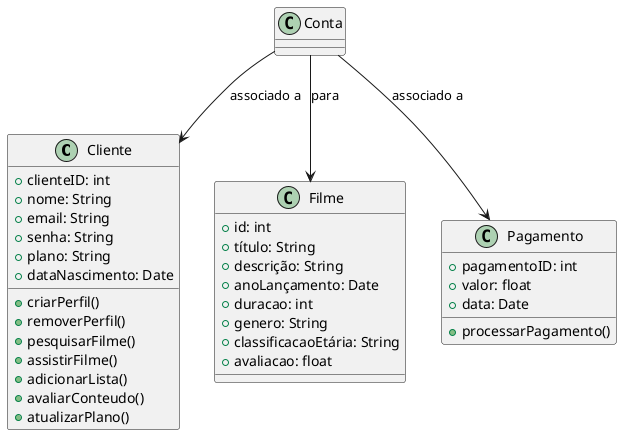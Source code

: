 @startuml

class Cliente {
  +clienteID: int
  +nome: String
  +email: String
  +senha: String
  +plano: String
  +dataNascimento: Date
  +criarPerfil()
  +removerPerfil()
  +pesquisarFilme()
  +assistirFilme()
  +adicionarLista()
  +avaliarConteudo()
  +atualizarPlano()
}

class Filme {
  +id: int
  +título: String
  +descrição: String
  +anoLançamento: Date
  +duracao: int
  +genero: String
  +classificacaoEtária: String
  +avaliacao: float
}

class Pagamento {
  +pagamentoID: int
  +valor: float
  +data: Date
  +processarPagamento()
}

Conta --> Cliente : "associado a"
Conta --> Filme : "para"
Conta--> Pagamento : "associado a"

@enduml